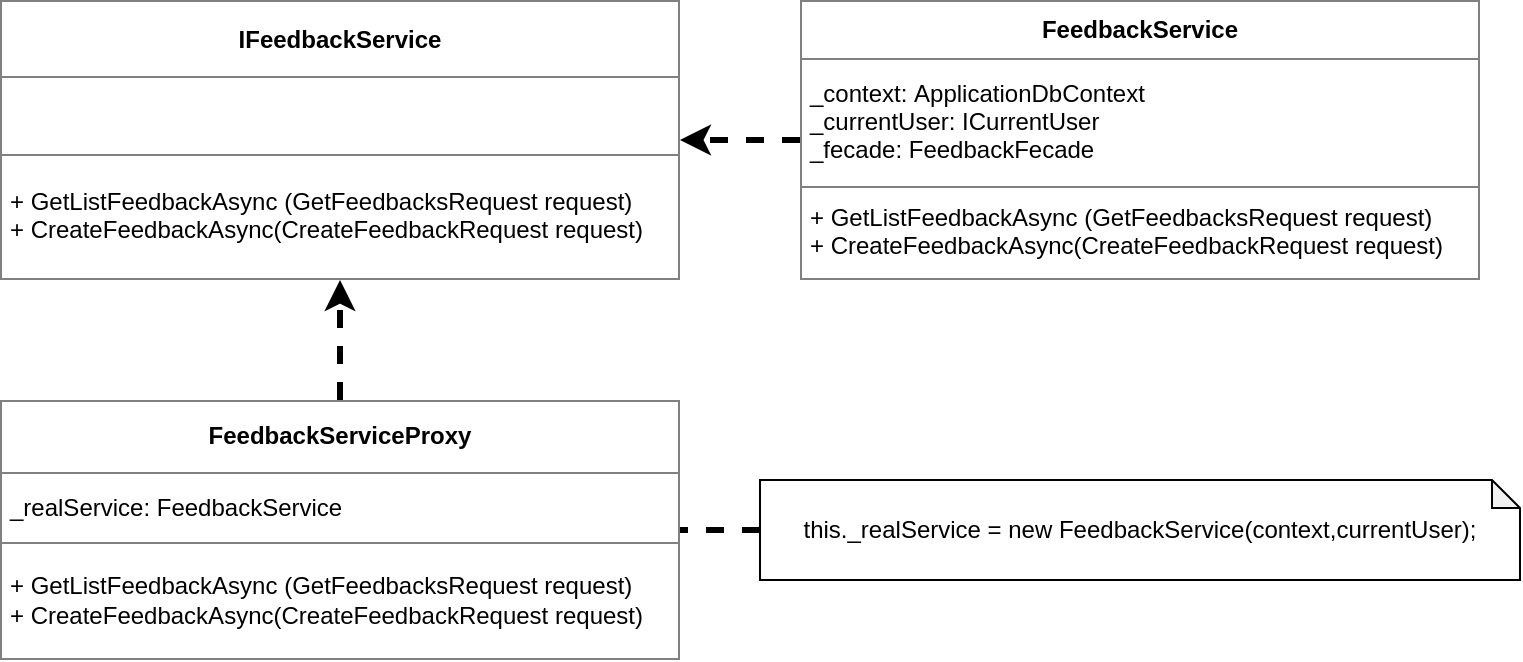 <mxfile version="15.7.0" type="device"><diagram id="cNZDTjMLqJUpRW5pSw-Q" name="Page-1"><mxGraphModel dx="1038" dy="579" grid="1" gridSize="10" guides="1" tooltips="1" connect="1" arrows="1" fold="1" page="1" pageScale="1" pageWidth="850" pageHeight="1100" math="0" shadow="0"><root><mxCell id="0"/><mxCell id="1" parent="0"/><mxCell id="MxhmwYisWAvjizUECq75-1" value="&lt;table border=&quot;1&quot; width=&quot;100%&quot; cellpadding=&quot;4&quot; style=&quot;width: 100% ; height: 100% ; border-collapse: collapse&quot;&gt;&lt;tbody&gt;&lt;tr&gt;&lt;th style=&quot;text-align: center&quot;&gt;&lt;b&gt;IFeedbackService&lt;/b&gt;&lt;/th&gt;&lt;/tr&gt;&lt;tr&gt;&lt;td&gt;&lt;br&gt;&lt;/td&gt;&lt;/tr&gt;&lt;tr&gt;&lt;td&gt;+&amp;nbsp;GetListFeedbackAsync&amp;nbsp;(GetFeedbacksRequest request)&lt;br&gt;+&amp;nbsp;CreateFeedbackAsync(CreateFeedbackRequest request)&lt;br&gt;&lt;/td&gt;&lt;/tr&gt;&lt;/tbody&gt;&lt;/table&gt;" style="text;html=1;strokeColor=none;fillColor=none;overflow=fill;labelBackgroundColor=default;align=left;" vertex="1" parent="1"><mxGeometry x="70" y="70" width="340" height="140" as="geometry"/></mxCell><mxCell id="MxhmwYisWAvjizUECq75-2" value="&lt;table border=&quot;1&quot; width=&quot;100%&quot; cellpadding=&quot;4&quot; style=&quot;width: 100% ; height: 100% ; border-collapse: collapse&quot;&gt;&lt;tbody&gt;&lt;tr&gt;&lt;th style=&quot;text-align: center&quot;&gt;&lt;b&gt;FeedbackService&lt;/b&gt;&lt;/th&gt;&lt;/tr&gt;&lt;tr&gt;&lt;td&gt;_context:&amp;nbsp;ApplicationDbContext&lt;br&gt;_currentUser:&amp;nbsp;ICurrentUser&lt;br&gt;_fecade:&amp;nbsp;FeedbackFecade&lt;br&gt;&lt;/td&gt;&lt;/tr&gt;&lt;tr&gt;&lt;td&gt;+&amp;nbsp;GetListFeedbackAsync&amp;nbsp;(GetFeedbacksRequest request)&lt;br&gt;+&amp;nbsp;CreateFeedbackAsync(CreateFeedbackRequest request)&lt;br&gt;&lt;/td&gt;&lt;/tr&gt;&lt;/tbody&gt;&lt;/table&gt;" style="text;html=1;strokeColor=none;fillColor=none;overflow=fill;labelBackgroundColor=default;align=left;" vertex="1" parent="1"><mxGeometry x="470" y="70" width="340" height="140" as="geometry"/></mxCell><mxCell id="MxhmwYisWAvjizUECq75-3" value="&lt;table border=&quot;1&quot; width=&quot;100%&quot; cellpadding=&quot;4&quot; style=&quot;width: 100% ; height: 100% ; border-collapse: collapse&quot;&gt;&lt;tbody&gt;&lt;tr&gt;&lt;th style=&quot;text-align: center&quot;&gt;&lt;b&gt;FeedbackServiceProxy&lt;/b&gt;&lt;/th&gt;&lt;/tr&gt;&lt;tr&gt;&lt;td&gt;_realService:&amp;nbsp;FeedbackService&lt;br&gt;&lt;/td&gt;&lt;/tr&gt;&lt;tr&gt;&lt;td&gt;+&amp;nbsp;GetListFeedbackAsync&amp;nbsp;(GetFeedbacksRequest request)&lt;br&gt;+&amp;nbsp;CreateFeedbackAsync(CreateFeedbackRequest request)&lt;br&gt;&lt;/td&gt;&lt;/tr&gt;&lt;/tbody&gt;&lt;/table&gt;" style="text;html=1;strokeColor=none;fillColor=none;overflow=fill;labelBackgroundColor=default;align=left;" vertex="1" parent="1"><mxGeometry x="70" y="270" width="340" height="130" as="geometry"/></mxCell><mxCell id="MxhmwYisWAvjizUECq75-4" value="" style="endArrow=classic;html=1;rounded=0;exitX=0.5;exitY=0;exitDx=0;exitDy=0;entryX=0.5;entryY=1;entryDx=0;entryDy=0;strokeWidth=3;dashed=1;" edge="1" parent="1" source="MxhmwYisWAvjizUECq75-3" target="MxhmwYisWAvjizUECq75-1"><mxGeometry width="50" height="50" relative="1" as="geometry"><mxPoint x="500" y="400" as="sourcePoint"/><mxPoint x="570" y="320" as="targetPoint"/></mxGeometry></mxCell><mxCell id="MxhmwYisWAvjizUECq75-5" value="" style="endArrow=classic;html=1;rounded=0;exitX=0;exitY=0.5;exitDx=0;exitDy=0;entryX=1;entryY=0.5;entryDx=0;entryDy=0;strokeWidth=3;dashed=1;" edge="1" parent="1" source="MxhmwYisWAvjizUECq75-2" target="MxhmwYisWAvjizUECq75-1"><mxGeometry width="50" height="50" relative="1" as="geometry"><mxPoint x="250" y="280" as="sourcePoint"/><mxPoint x="250" y="210" as="targetPoint"/></mxGeometry></mxCell><mxCell id="MxhmwYisWAvjizUECq75-6" value="this._realService = new FeedbackService(context,currentUser);" style="shape=note;whiteSpace=wrap;html=1;backgroundOutline=1;darkOpacity=0.05;labelBackgroundColor=default;align=center;size=14;" vertex="1" parent="1"><mxGeometry x="450" y="310" width="380" height="50" as="geometry"/></mxCell><mxCell id="MxhmwYisWAvjizUECq75-7" value="" style="endArrow=none;html=1;rounded=0;entryX=1;entryY=0.5;entryDx=0;entryDy=0;strokeWidth=3;dashed=1;exitX=0;exitY=0.5;exitDx=0;exitDy=0;exitPerimeter=0;endFill=0;" edge="1" parent="1" source="MxhmwYisWAvjizUECq75-6" target="MxhmwYisWAvjizUECq75-3"><mxGeometry width="50" height="50" relative="1" as="geometry"><mxPoint x="540" y="450.5" as="sourcePoint"/><mxPoint x="480" y="450" as="targetPoint"/></mxGeometry></mxCell></root></mxGraphModel></diagram></mxfile>